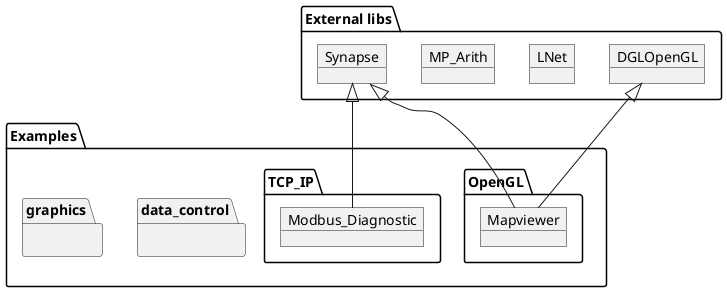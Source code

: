 'Convert to Image using: https://plantuml.com/de/
@startuml

package "Examples" {
  package "OpenGL" {
   object Mapviewer
  }
  package "data_control" {
  }
  package "graphics" {
  }
  package "TCP_IP" {
   object Modbus_Diagnostic
  }
}

package "External libs" {
object Synapse
object LNet 
object MP_Arith
object DGLOpenGL
Synapse <|-- Mapviewer 
DGLOpenGL <|-- Mapviewer 
Synapse <|-- Modbus_Diagnostic
}


@enduml
